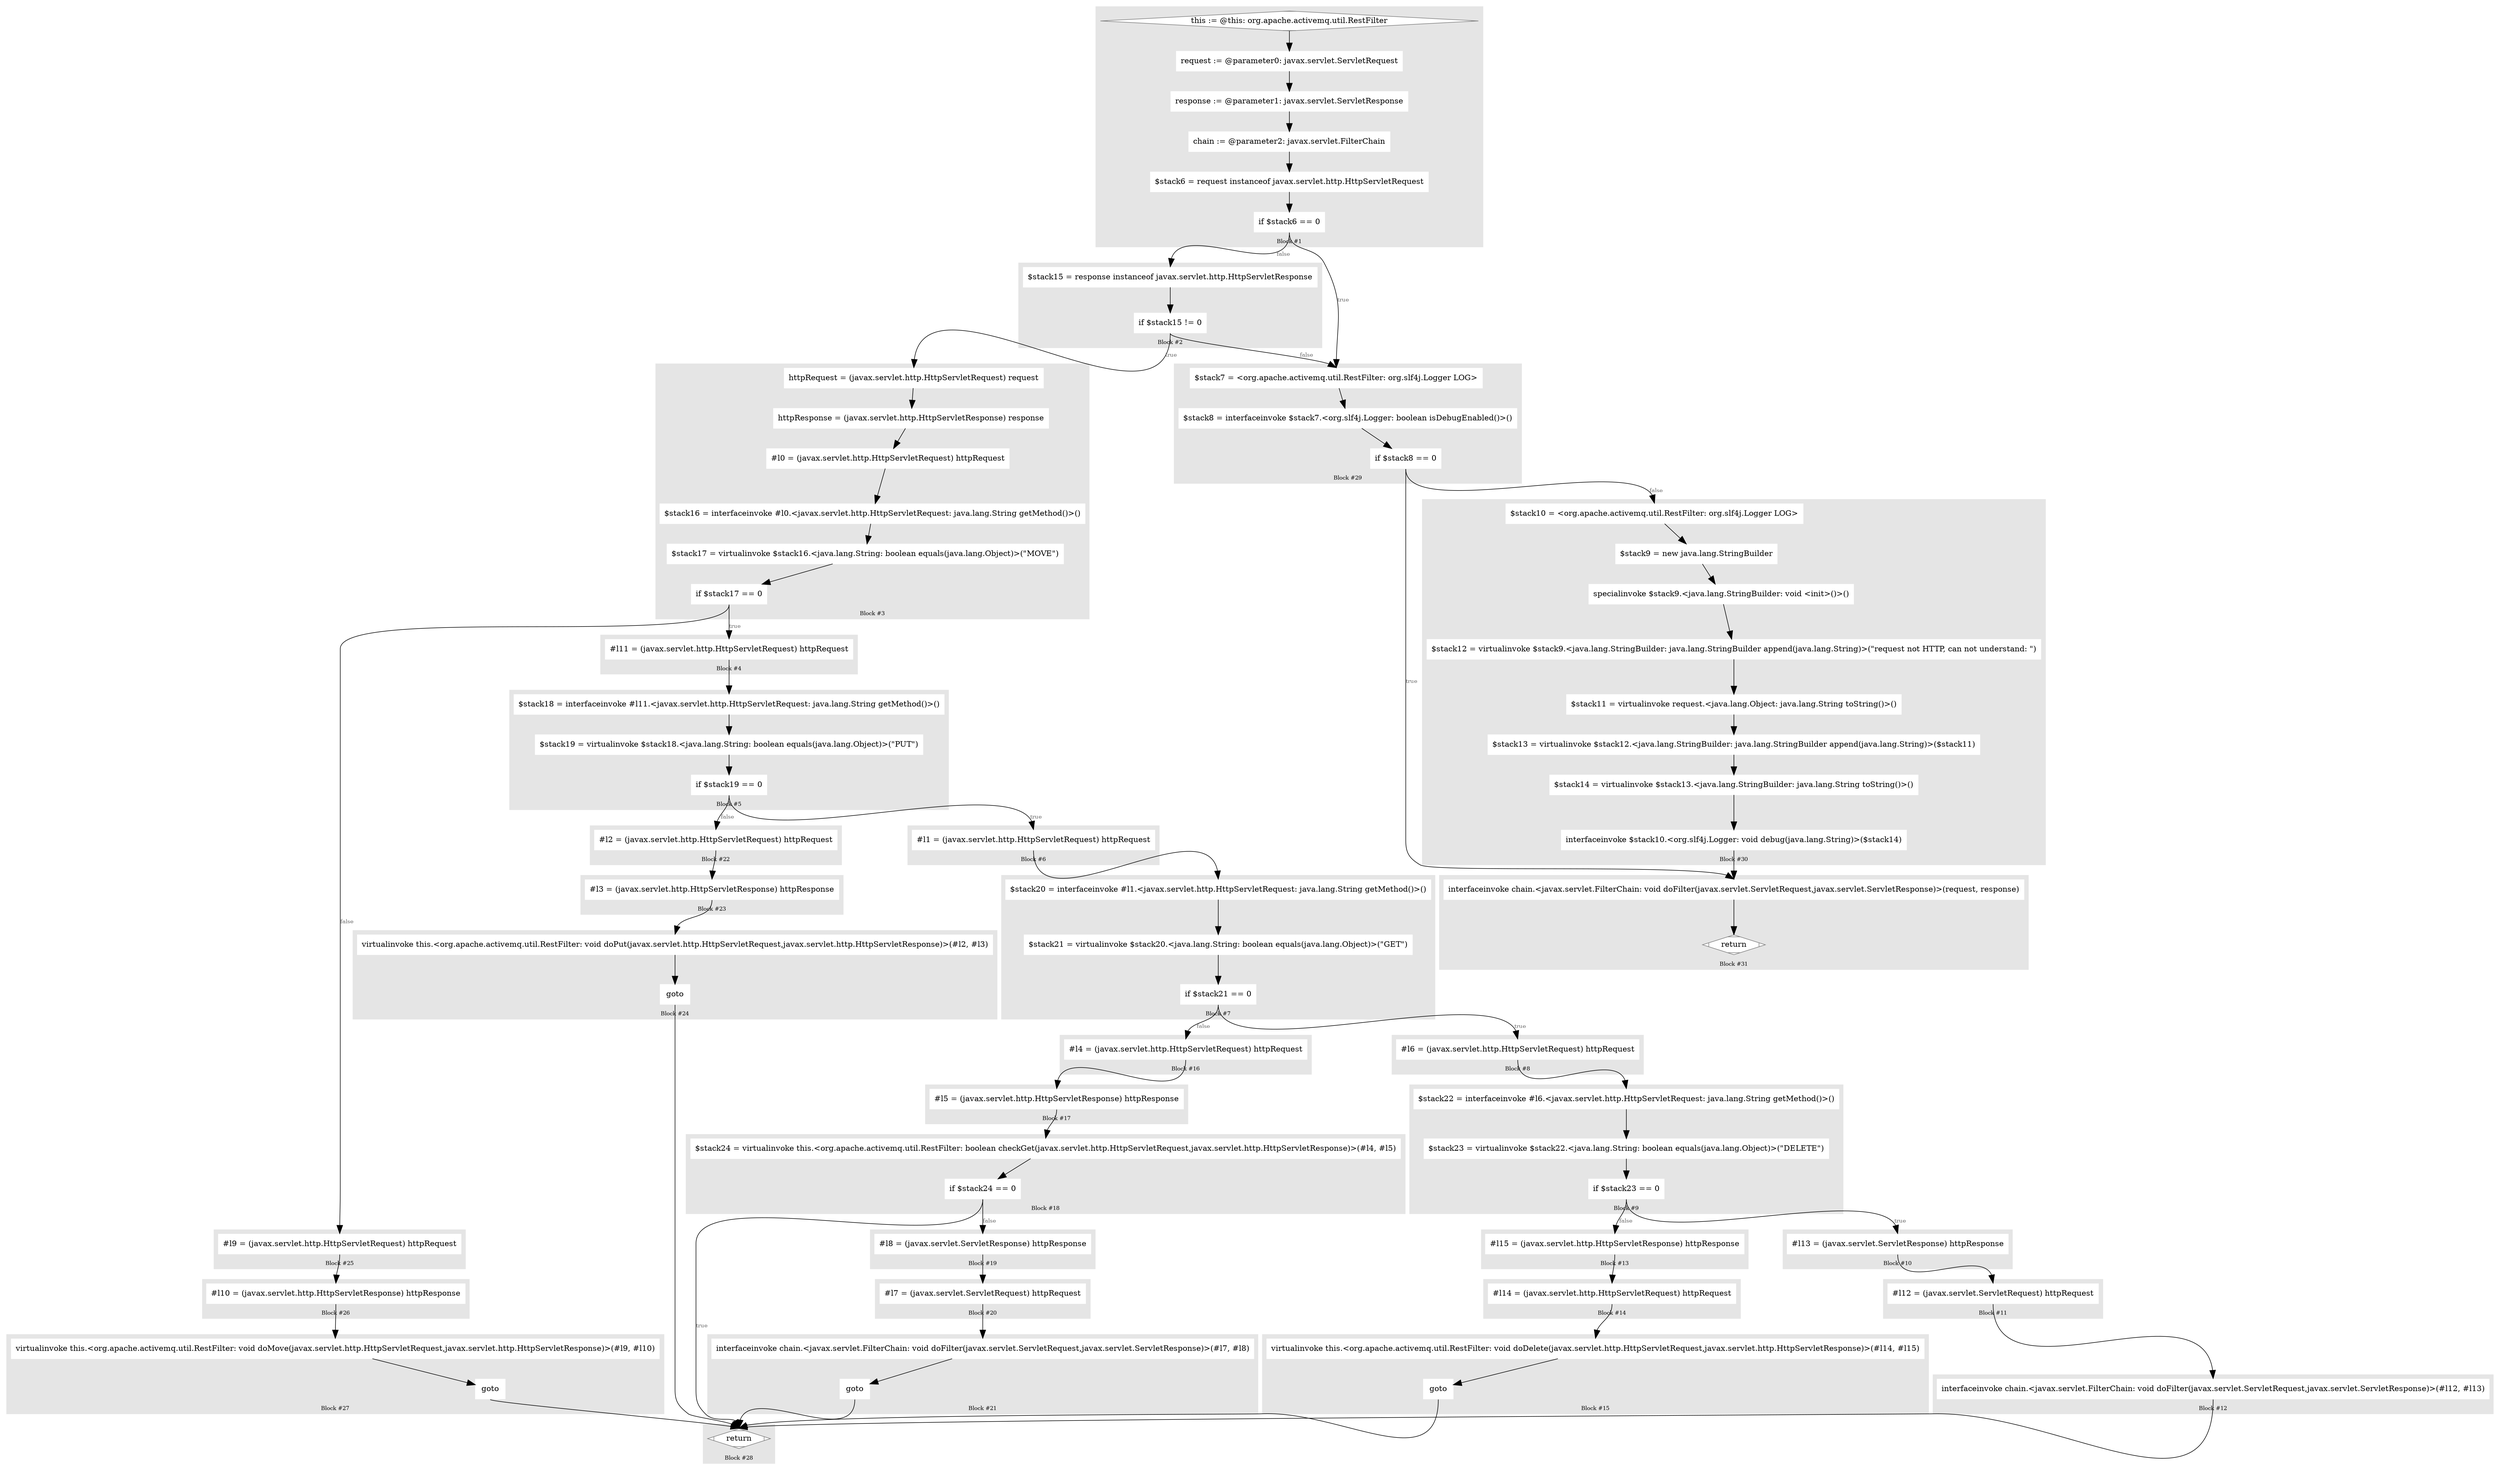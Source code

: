 digraph G {
	compound=true
	labelloc=b
	style=filled
	color=gray90
	node [shape=box,style=filled,color=white]
	edge [fontsize=10,arrowsize=1.5,fontcolor=grey40]
	fontsize=10

//  lines [76: 76] 
	subgraph cluster_14926285 { 
		label = "Block #1"
		29112824[label="this := @this: org.apache.activemq.util.RestFilter",shape=Mdiamond,color=grey50,fillcolor=white]
		32936080[label="request := @parameter0: javax.servlet.ServletRequest"]
		9171730[label="response := @parameter1: javax.servlet.ServletResponse"]
		10642370[label="chain := @parameter2: javax.servlet.FilterChain"]
		20924694[label="$stack6 = request instanceof javax.servlet.http.HttpServletRequest"]
		21805061[label="if $stack6 == 0"]

		29112824 -> 32936080 -> 9171730 -> 10642370 -> 20924694 -> 21805061
	}
	21805061:s -> 19327301:n[label="false"]
	21805061:s -> 13491488:n[label="true"]

//  lines [76: 76] 
	subgraph cluster_21885266 { 
		label = "Block #2"
		19327301[label="$stack15 = response instanceof javax.servlet.http.HttpServletResponse"]
		27679269[label="if $stack15 != 0"]

		19327301 -> 27679269
	}
	27679269:s -> 13491488:n[label="false"]
	27679269:s -> 31285860:n[label="true"]

//  lines [84: 87] 
	subgraph cluster_28607930 { 
		label = "Block #3"
		31285860[label="httpRequest = (javax.servlet.http.HttpServletRequest) request"]
		26021986[label="httpResponse = (javax.servlet.http.HttpServletResponse) response"]
		11187352[label="#l0 = (javax.servlet.http.HttpServletRequest) httpRequest"]
		12935927[label="$stack16 = interfaceinvoke #l0.&lt;javax.servlet.http.HttpServletRequest: java.lang.String getMethod()&gt;()"]
		25929928[label="$stack17 = virtualinvoke $stack16.&lt;java.lang.String: boolean equals(java.lang.Object)&gt;(&quot;MOVE&quot;)"]
		28943922[label="if $stack17 == 0"]

		31285860 -> 26021986 -> 11187352 -> 12935927 -> 25929928 -> 28943922
	}
	28943922:s -> 11550799:n[label="false"]
	28943922:s -> 28383083:n[label="true"]

//  lines [89: 89] 
	subgraph cluster_18315851 { 
		label = "Block #4"
		28383083[label="#l11 = (javax.servlet.http.HttpServletRequest) httpRequest"]
	}
	28383083:s -> 32836556:n

//  lines [89: 89] 
	subgraph cluster_145362 { 
		label = "Block #5"
		32836556[label="$stack18 = interfaceinvoke #l11.&lt;javax.servlet.http.HttpServletRequest: java.lang.String getMethod()&gt;()"]
		30560454[label="$stack19 = virtualinvoke $stack18.&lt;java.lang.String: boolean equals(java.lang.Object)&gt;(&quot;PUT&quot;)"]
		10933670[label="if $stack19 == 0"]

		32836556 -> 30560454 -> 10933670
	}
	10933670:s -> 26448682:n[label="false"]
	10933670:s -> 22671767:n[label="true"]

//  lines [91: 91] 
	subgraph cluster_27912136 { 
		label = "Block #6"
		22671767[label="#l1 = (javax.servlet.http.HttpServletRequest) httpRequest"]
	}
	22671767:s -> 12660881:n

//  lines [91: 91] 
	subgraph cluster_29914401 { 
		label = "Block #7"
		12660881[label="$stack20 = interfaceinvoke #l1.&lt;javax.servlet.http.HttpServletRequest: java.lang.String getMethod()&gt;()"]
		20093513[label="$stack21 = virtualinvoke $stack20.&lt;java.lang.String: boolean equals(java.lang.Object)&gt;(&quot;GET&quot;)"]
		19538076[label="if $stack21 == 0"]

		12660881 -> 20093513 -> 19538076
	}
	19538076:s -> 10387176:n[label="false"]
	19538076:s -> 8378574:n[label="true"]

//  lines [96: 96] 
	subgraph cluster_1953829 { 
		label = "Block #8"
		8378574[label="#l6 = (javax.servlet.http.HttpServletRequest) httpRequest"]
	}
	8378574:s -> 15291816:n

//  lines [96: 96] 
	subgraph cluster_22317576 { 
		label = "Block #9"
		15291816[label="$stack22 = interfaceinvoke #l6.&lt;javax.servlet.http.HttpServletRequest: java.lang.String getMethod()&gt;()"]
		16387911[label="$stack23 = virtualinvoke $stack22.&lt;java.lang.String: boolean equals(java.lang.Object)&gt;(&quot;DELETE&quot;)"]
		1472465[label="if $stack23 == 0"]

		15291816 -> 16387911 -> 1472465
	}
	1472465:s -> 912458:n[label="false"]
	1472465:s -> 23981827:n[label="true"]

//  lines [99: 99] 
	subgraph cluster_28192720 { 
		label = "Block #10"
		23981827[label="#l13 = (javax.servlet.ServletResponse) httpResponse"]
	}
	23981827:s -> 27025178:n

//  lines [99: 99] 
	subgraph cluster_18312385 { 
		label = "Block #11"
		27025178[label="#l12 = (javax.servlet.ServletRequest) httpRequest"]
	}
	27025178:s -> 10293437:n

//  lines [99: 99] 
	subgraph cluster_1771050 { 
		label = "Block #12"
		10293437[label="interfaceinvoke chain.&lt;javax.servlet.FilterChain: void doFilter(javax.servlet.ServletRequest,javax.servlet.ServletResponse)&gt;(#l12, #l13)"]
	}
	10293437:s -> 29474029:n

//  lines [97: 97] 
	subgraph cluster_13942654 { 
		label = "Block #13"
		912458[label="#l15 = (javax.servlet.http.HttpServletResponse) httpResponse"]
	}
	912458:s -> 7792304:n

//  lines [97: 97] 
	subgraph cluster_1940811 { 
		label = "Block #14"
		7792304[label="#l14 = (javax.servlet.http.HttpServletRequest) httpRequest"]
	}
	7792304:s -> 31231691:n

//  lines [97: 97] 
	subgraph cluster_18513807 { 
		label = "Block #15"
		31231691[label="virtualinvoke this.&lt;org.apache.activemq.util.RestFilter: void doDelete(javax.servlet.http.HttpServletRequest,javax.servlet.http.HttpServletResponse)&gt;(#l14, #l15)"]
		21638855[label="goto"]

		31231691 -> 21638855
	}
	21638855:s -> 29474029:n

//  lines [92: 92] 
	subgraph cluster_16896308 { 
		label = "Block #16"
		10387176[label="#l4 = (javax.servlet.http.HttpServletRequest) httpRequest"]
	}
	10387176:s -> 29591240:n

//  lines [92: 92] 
	subgraph cluster_13876258 { 
		label = "Block #17"
		29591240[label="#l5 = (javax.servlet.http.HttpServletResponse) httpResponse"]
	}
	29591240:s -> 31849624:n

//  lines [92: 92] 
	subgraph cluster_23232622 { 
		label = "Block #18"
		31849624[label="$stack24 = virtualinvoke this.&lt;org.apache.activemq.util.RestFilter: boolean checkGet(javax.servlet.http.HttpServletRequest,javax.servlet.http.HttpServletResponse)&gt;(#l4, #l5)"]
		4627528[label="if $stack24 == 0"]

		31849624 -> 4627528
	}
	4627528:s -> 5407122:n[label="false"]
	4627528:s -> 29474029:n[label="true"]

//  lines [93: 93] 
	subgraph cluster_7905343 { 
		label = "Block #19"
		5407122[label="#l8 = (javax.servlet.ServletResponse) httpResponse"]
	}
	5407122:s -> 33448889:n

//  lines [93: 93] 
	subgraph cluster_8312591 { 
		label = "Block #20"
		33448889[label="#l7 = (javax.servlet.ServletRequest) httpRequest"]
	}
	33448889:s -> 28287291:n

//  lines [93: 93] 
	subgraph cluster_16349264 { 
		label = "Block #21"
		28287291[label="interfaceinvoke chain.&lt;javax.servlet.FilterChain: void doFilter(javax.servlet.ServletRequest,javax.servlet.ServletResponse)&gt;(#l7, #l8)"]
		338432[label="goto"]

		28287291 -> 338432
	}
	338432:s -> 29474029:n

//  lines [90: 90] 
	subgraph cluster_4990863 { 
		label = "Block #22"
		26448682[label="#l2 = (javax.servlet.http.HttpServletRequest) httpRequest"]
	}
	26448682:s -> 17764625:n

//  lines [90: 90] 
	subgraph cluster_28443809 { 
		label = "Block #23"
		17764625[label="#l3 = (javax.servlet.http.HttpServletResponse) httpResponse"]
	}
	17764625:s -> 5032787:n

//  lines [90: 90] 
	subgraph cluster_19658353 { 
		label = "Block #24"
		5032787[label="virtualinvoke this.&lt;org.apache.activemq.util.RestFilter: void doPut(javax.servlet.http.HttpServletRequest,javax.servlet.http.HttpServletResponse)&gt;(#l2, #l3)"]
		24635675[label="goto"]

		5032787 -> 24635675
	}
	24635675:s -> 29474029:n

//  lines [88: 88] 
	subgraph cluster_17964467 { 
		label = "Block #25"
		11550799[label="#l9 = (javax.servlet.http.HttpServletRequest) httpRequest"]
	}
	11550799:s -> 6750210:n

//  lines [88: 88] 
	subgraph cluster_17277142 { 
		label = "Block #26"
		6750210[label="#l10 = (javax.servlet.http.HttpServletResponse) httpResponse"]
	}
	6750210:s -> 18251703:n

//  lines [88: 88] 
	subgraph cluster_3471668 { 
		label = "Block #27"
		18251703[label="virtualinvoke this.&lt;org.apache.activemq.util.RestFilter: void doMove(javax.servlet.http.HttpServletRequest,javax.servlet.http.HttpServletResponse)&gt;(#l9, #l10)"]
		29060074[label="goto"]

		18251703 -> 29060074
	}
	29060074:s -> 29474029:n

//  lines [101: 101] 
	subgraph cluster_27086749 { 
		label = "Block #28"
		29474029[label="return",shape=Mdiamond,color=grey50,fillcolor=white]
	}

//  lines [77: 77] 
	subgraph cluster_17314565 { 
		label = "Block #29"
		13491488[label="$stack7 = &lt;org.apache.activemq.util.RestFilter: org.slf4j.Logger LOG&gt;"]
		13736250[label="$stack8 = interfaceinvoke $stack7.&lt;org.slf4j.Logger: boolean isDebugEnabled()&gt;()"]
		24096422[label="if $stack8 == 0"]

		13491488 -> 13736250 -> 24096422
	}
	24096422:s -> 4083335:n[label="false"]
	24096422:s -> 4133172:n[label="true"]

//  lines [78: 78] 
	subgraph cluster_27378321 { 
		label = "Block #30"
		4083335[label="$stack10 = &lt;org.apache.activemq.util.RestFilter: org.slf4j.Logger LOG&gt;"]
		18085308[label="$stack9 = new java.lang.StringBuilder"]
		16843650[label="specialinvoke $stack9.&lt;java.lang.StringBuilder: void &lt;init&gt;()&gt;()"]
		1341894[label="$stack12 = virtualinvoke $stack9.&lt;java.lang.StringBuilder: java.lang.StringBuilder append(java.lang.String)&gt;(&quot;request not HTTP, can not understand: &quot;)"]
		9557567[label="$stack11 = virtualinvoke request.&lt;java.lang.Object: java.lang.String toString()&gt;()"]
		21185218[label="$stack13 = virtualinvoke $stack12.&lt;java.lang.StringBuilder: java.lang.StringBuilder append(java.lang.String)&gt;($stack11)"]
		19928099[label="$stack14 = virtualinvoke $stack13.&lt;java.lang.StringBuilder: java.lang.String toString()&gt;()"]
		14570065[label="interfaceinvoke $stack10.&lt;org.slf4j.Logger: void debug(java.lang.String)&gt;($stack14)"]

		4083335 -> 18085308 -> 16843650 -> 1341894 -> 9557567 -> 21185218 -> 19928099 -> 14570065
	}
	14570065:s -> 4133172:n

//  lines [80: 81] 
	subgraph cluster_23654208 { 
		label = "Block #31"
		4133172[label="interfaceinvoke chain.&lt;javax.servlet.FilterChain: void doFilter(javax.servlet.ServletRequest,javax.servlet.ServletResponse)&gt;(request, response)"]
		17480852[label="return",shape=Mdiamond,color=grey50,fillcolor=white]

		4133172 -> 17480852
	}

}